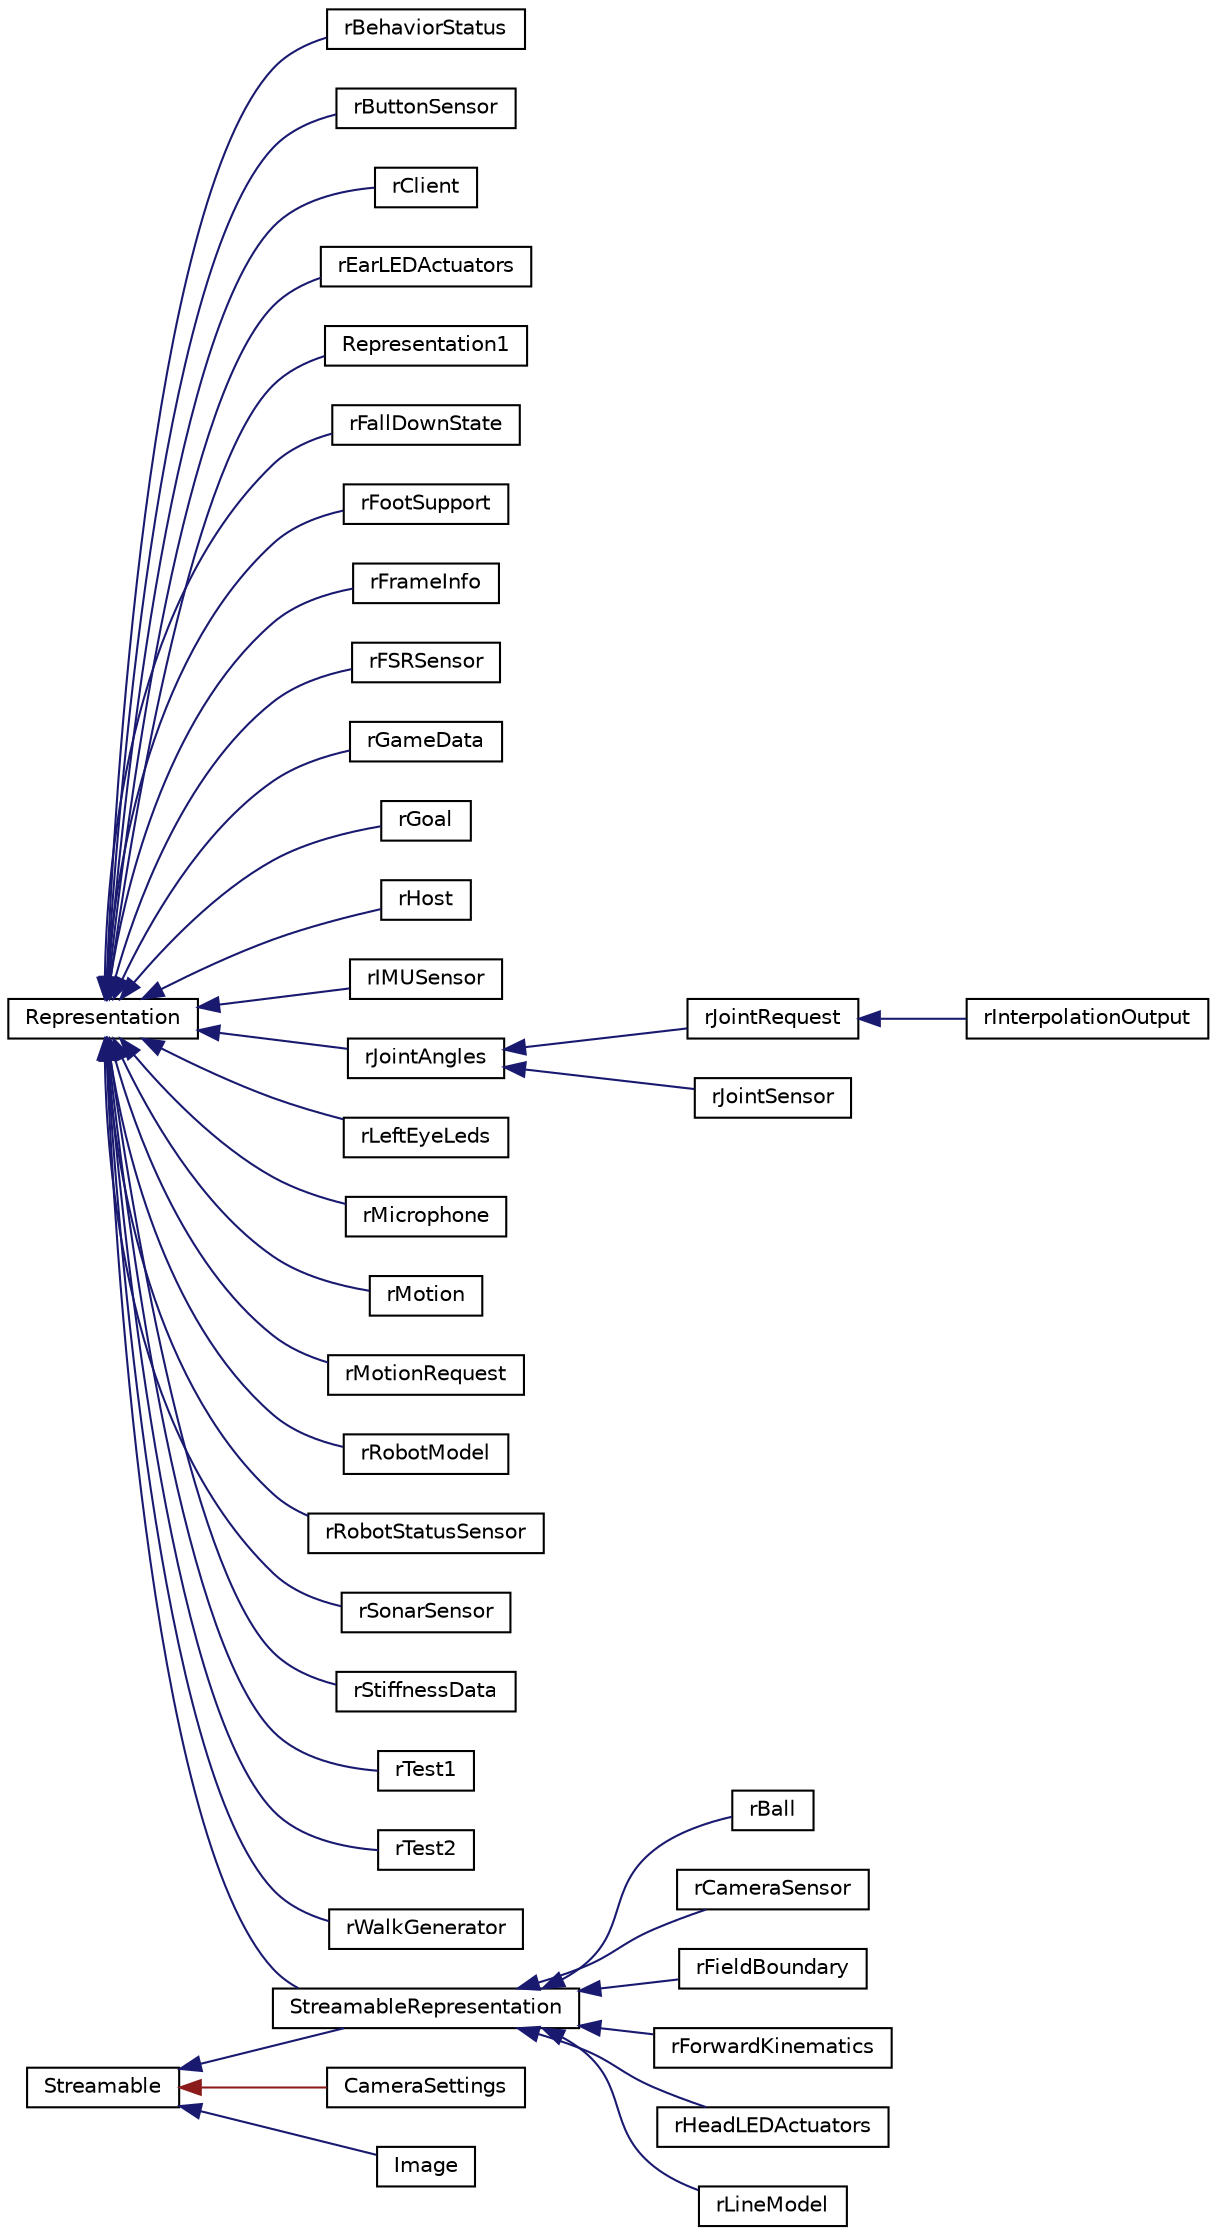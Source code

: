 digraph "Graphical Class Hierarchy"
{
  edge [fontname="Helvetica",fontsize="10",labelfontname="Helvetica",labelfontsize="10"];
  node [fontname="Helvetica",fontsize="10",shape=record];
  rankdir="LR";
  Node48 [label="Representation",height=0.2,width=0.4,color="black", fillcolor="white", style="filled",URL="$classRepresentation.html",tooltip="Representation abstract class. "];
  Node48 -> Node49 [dir="back",color="midnightblue",fontsize="10",style="solid",fontname="Helvetica"];
  Node49 [label="rBehaviorStatus",height=0.2,width=0.4,color="black", fillcolor="white", style="filled",URL="$classrBehaviorStatus.html",tooltip="A representation containing information about the decisions, considerations and events present in the..."];
  Node48 -> Node50 [dir="back",color="midnightblue",fontsize="10",style="solid",fontname="Helvetica"];
  Node50 [label="rButtonSensor",height=0.2,width=0.4,color="black", fillcolor="white", style="filled",URL="$classrButtonSensor.html",tooltip="rButtonSensor: representation that holds the states of all buttons (Touch and Switch). "];
  Node48 -> Node51 [dir="back",color="midnightblue",fontsize="10",style="solid",fontname="Helvetica"];
  Node51 [label="rClient",height=0.2,width=0.4,color="black", fillcolor="white", style="filled",URL="$classrClient.html",tooltip="rClient: Representation for the client containing if it is connected or not. "];
  Node48 -> Node52 [dir="back",color="midnightblue",fontsize="10",style="solid",fontname="Helvetica"];
  Node52 [label="rEarLEDActuators",height=0.2,width=0.4,color="black", fillcolor="white", style="filled",URL="$classrEarLEDActuators.html"];
  Node48 -> Node53 [dir="back",color="midnightblue",fontsize="10",style="solid",fontname="Helvetica"];
  Node53 [label="Representation1",height=0.2,width=0.4,color="black", fillcolor="white", style="filled",URL="$classRepresentation1.html"];
  Node48 -> Node54 [dir="back",color="midnightblue",fontsize="10",style="solid",fontname="Helvetica"];
  Node54 [label="rFallDownState",height=0.2,width=0.4,color="black", fillcolor="white", style="filled",URL="$classrFallDownState.html"];
  Node48 -> Node55 [dir="back",color="midnightblue",fontsize="10",style="solid",fontname="Helvetica"];
  Node55 [label="rFootSupport",height=0.2,width=0.4,color="black", fillcolor="white", style="filled",URL="$classrFootSupport.html",tooltip="This file defines a representation that describes an abstract distribution of how much each foot supp..."];
  Node48 -> Node56 [dir="back",color="midnightblue",fontsize="10",style="solid",fontname="Helvetica"];
  Node56 [label="rFrameInfo",height=0.2,width=0.4,color="black", fillcolor="white", style="filled",URL="$classrFrameInfo.html",tooltip="Information about the current frame of the system. "];
  Node48 -> Node57 [dir="back",color="midnightblue",fontsize="10",style="solid",fontname="Helvetica"];
  Node57 [label="rFSRSensor",height=0.2,width=0.4,color="black", fillcolor="white", style="filled",URL="$classrFSRSensor.html",tooltip="rFSRSensor: representation that holds the values of all the Force Sensitive Resistors (FSR) in the fe..."];
  Node48 -> Node58 [dir="back",color="midnightblue",fontsize="10",style="solid",fontname="Helvetica"];
  Node58 [label="rGameData",height=0.2,width=0.4,color="black", fillcolor="white", style="filled",URL="$classrGameData.html",tooltip="This file is a representation for gamecontrol data. "];
  Node48 -> Node59 [dir="back",color="midnightblue",fontsize="10",style="solid",fontname="Helvetica"];
  Node59 [label="rGoal",height=0.2,width=0.4,color="black", fillcolor="white", style="filled",URL="$classrGoal.html",tooltip="rGoal: representation which holds the image coordinates of the goal "];
  Node48 -> Node60 [dir="back",color="midnightblue",fontsize="10",style="solid",fontname="Helvetica"];
  Node60 [label="rHost",height=0.2,width=0.4,color="black", fillcolor="white", style="filled",URL="$classrHost.html",tooltip="rHost: Representation for the host containing the hostname and if the client wants to connect or not..."];
  Node48 -> Node61 [dir="back",color="midnightblue",fontsize="10",style="solid",fontname="Helvetica"];
  Node61 [label="rIMUSensor",height=0.2,width=0.4,color="black", fillcolor="white", style="filled",URL="$classrIMUSensor.html",tooltip="IMUSensorRepresentation: representation that holds the values from the Inertial Measurement Unit (IMU..."];
  Node48 -> Node62 [dir="back",color="midnightblue",fontsize="10",style="solid",fontname="Helvetica"];
  Node62 [label="rJointAngles",height=0.2,width=0.4,color="black", fillcolor="white", style="filled",URL="$classrJointAngles.html"];
  Node62 -> Node63 [dir="back",color="midnightblue",fontsize="10",style="solid",fontname="Helvetica"];
  Node63 [label="rJointRequest",height=0.2,width=0.4,color="black", fillcolor="white", style="filled",URL="$classrJointRequest.html"];
  Node63 -> Node64 [dir="back",color="midnightblue",fontsize="10",style="solid",fontname="Helvetica"];
  Node64 [label="rInterpolationOutput",height=0.2,width=0.4,color="black", fillcolor="white", style="filled",URL="$classrInterpolationOutput.html"];
  Node62 -> Node65 [dir="back",color="midnightblue",fontsize="10",style="solid",fontname="Helvetica"];
  Node65 [label="rJointSensor",height=0.2,width=0.4,color="black", fillcolor="white", style="filled",URL="$classrJointSensor.html",tooltip="Rotate around a combination of the X (roll), Y (pitch) and Z (yaw) axis. "];
  Node48 -> Node66 [dir="back",color="midnightblue",fontsize="10",style="solid",fontname="Helvetica"];
  Node66 [label="rLeftEyeLeds",height=0.2,width=0.4,color="black", fillcolor="white", style="filled",URL="$classrLeftEyeLeds.html",tooltip="rLeftEyeLeds: representation that holds the colours of the left eye leds. "];
  Node48 -> Node67 [dir="back",color="midnightblue",fontsize="10",style="solid",fontname="Helvetica"];
  Node67 [label="rMicrophone",height=0.2,width=0.4,color="black", fillcolor="white", style="filled",URL="$classrMicrophone.html"];
  Node48 -> Node68 [dir="back",color="midnightblue",fontsize="10",style="solid",fontname="Helvetica"];
  Node68 [label="rMotion",height=0.2,width=0.4,color="black", fillcolor="white", style="filled",URL="$classrMotion.html"];
  Node48 -> Node69 [dir="back",color="midnightblue",fontsize="10",style="solid",fontname="Helvetica"];
  Node69 [label="rMotionRequest",height=0.2,width=0.4,color="black", fillcolor="white", style="filled",URL="$classrMotionRequest.html"];
  Node48 -> Node70 [dir="back",color="midnightblue",fontsize="10",style="solid",fontname="Helvetica"];
  Node70 [label="rRobotModel",height=0.2,width=0.4,color="black", fillcolor="white", style="filled",URL="$classrRobotModel.html",tooltip="Provides a forward kinematic transformation between two links. "];
  Node48 -> Node71 [dir="back",color="midnightblue",fontsize="10",style="solid",fontname="Helvetica"];
  Node71 [label="rRobotStatusSensor",height=0.2,width=0.4,color="black", fillcolor="white", style="filled",URL="$classrRobotStatusSensor.html",tooltip="rRobotStatusSensor: representation that holds the status of the battery and the CPU. "];
  Node48 -> Node72 [dir="back",color="midnightblue",fontsize="10",style="solid",fontname="Helvetica"];
  Node72 [label="rSonarSensor",height=0.2,width=0.4,color="black", fillcolor="white", style="filled",URL="$classrSonarSensor.html",tooltip="rSonarSensor: representation that holds the distance of the first 10 echos in metres. "];
  Node48 -> Node73 [dir="back",color="midnightblue",fontsize="10",style="solid",fontname="Helvetica"];
  Node73 [label="rStiffnessData",height=0.2,width=0.4,color="black", fillcolor="white", style="filled",URL="$classrStiffnessData.html"];
  Node48 -> Node74 [dir="back",color="midnightblue",fontsize="10",style="solid",fontname="Helvetica"];
  Node74 [label="rTest1",height=0.2,width=0.4,color="black", fillcolor="white", style="filled",URL="$classrTest1.html",tooltip="rTest1: test representation that has a counter. "];
  Node48 -> Node75 [dir="back",color="midnightblue",fontsize="10",style="solid",fontname="Helvetica"];
  Node75 [label="rTest2",height=0.2,width=0.4,color="black", fillcolor="white", style="filled",URL="$classrTest2.html",tooltip="rTest2: test representation that has a counter. "];
  Node48 -> Node76 [dir="back",color="midnightblue",fontsize="10",style="solid",fontname="Helvetica"];
  Node76 [label="rWalkGenerator",height=0.2,width=0.4,color="black", fillcolor="white", style="filled",URL="$classrWalkGenerator.html",tooltip="Holds the output of the walking engine. "];
  Node48 -> Node3 [dir="back",color="midnightblue",fontsize="10",style="solid",fontname="Helvetica"];
  Node3 [label="StreamableRepresentation",height=0.2,width=0.4,color="black", fillcolor="white", style="filled",URL="$classStreamableRepresentation.html",tooltip="StreamableRepresentation: Representations that are streamable should implement this class..."];
  Node3 -> Node4 [dir="back",color="midnightblue",fontsize="10",style="solid",fontname="Helvetica"];
  Node4 [label="rBall",height=0.2,width=0.4,color="black", fillcolor="white", style="filled",URL="$classrBall.html",tooltip="rBall: representation that holds the information of the ball. "];
  Node3 -> Node5 [dir="back",color="midnightblue",fontsize="10",style="solid",fontname="Helvetica"];
  Node5 [label="rCameraSensor",height=0.2,width=0.4,color="black", fillcolor="white", style="filled",URL="$classrCameraSensor.html",tooltip="Representation that holds an image from a camera and information about that image. "];
  Node3 -> Node6 [dir="back",color="midnightblue",fontsize="10",style="solid",fontname="Helvetica"];
  Node6 [label="rFieldBoundary",height=0.2,width=0.4,color="black", fillcolor="white", style="filled",URL="$classrFieldBoundary.html",tooltip="rFieldBoundary: representation that holds the information about the field boundary. "];
  Node3 -> Node7 [dir="back",color="midnightblue",fontsize="10",style="solid",fontname="Helvetica"];
  Node7 [label="rForwardKinematics",height=0.2,width=0.4,color="black", fillcolor="white", style="filled",URL="$classrForwardKinematics.html",tooltip="rFowardKinematic: this representation contains the transformation between the torso and the end actua..."];
  Node3 -> Node8 [dir="back",color="midnightblue",fontsize="10",style="solid",fontname="Helvetica"];
  Node8 [label="rHeadLEDActuators",height=0.2,width=0.4,color="black", fillcolor="white", style="filled",URL="$classrHeadLEDActuators.html"];
  Node3 -> Node9 [dir="back",color="midnightblue",fontsize="10",style="solid",fontname="Helvetica"];
  Node9 [label="rLineModel",height=0.2,width=0.4,color="black", fillcolor="white", style="filled",URL="$classrLineModel.html",tooltip="rLineModel: representation that holds the line points of the line model. "];
  Node0 [label="Streamable",height=0.2,width=0.4,color="black", fillcolor="white", style="filled",URL="$classStreamable.html",tooltip="Streamable: all classes that can be streamed/serialized should implement this base class..."];
  Node0 -> Node1 [dir="back",color="firebrick4",fontsize="10",style="solid",fontname="Helvetica"];
  Node1 [label="CameraSettings",height=0.2,width=0.4,color="black", fillcolor="white", style="filled",URL="$classCameraSettings.html",tooltip="CameraSettings: Contains the settings of a camera. "];
  Node0 -> Node2 [dir="back",color="midnightblue",fontsize="10",style="solid",fontname="Helvetica"];
  Node2 [label="Image",height=0.2,width=0.4,color="black", fillcolor="white", style="filled",URL="$classImage.html",tooltip="Image: class that contains the information of an image. "];
  Node0 -> Node3 [dir="back",color="midnightblue",fontsize="10",style="solid",fontname="Helvetica"];
}
